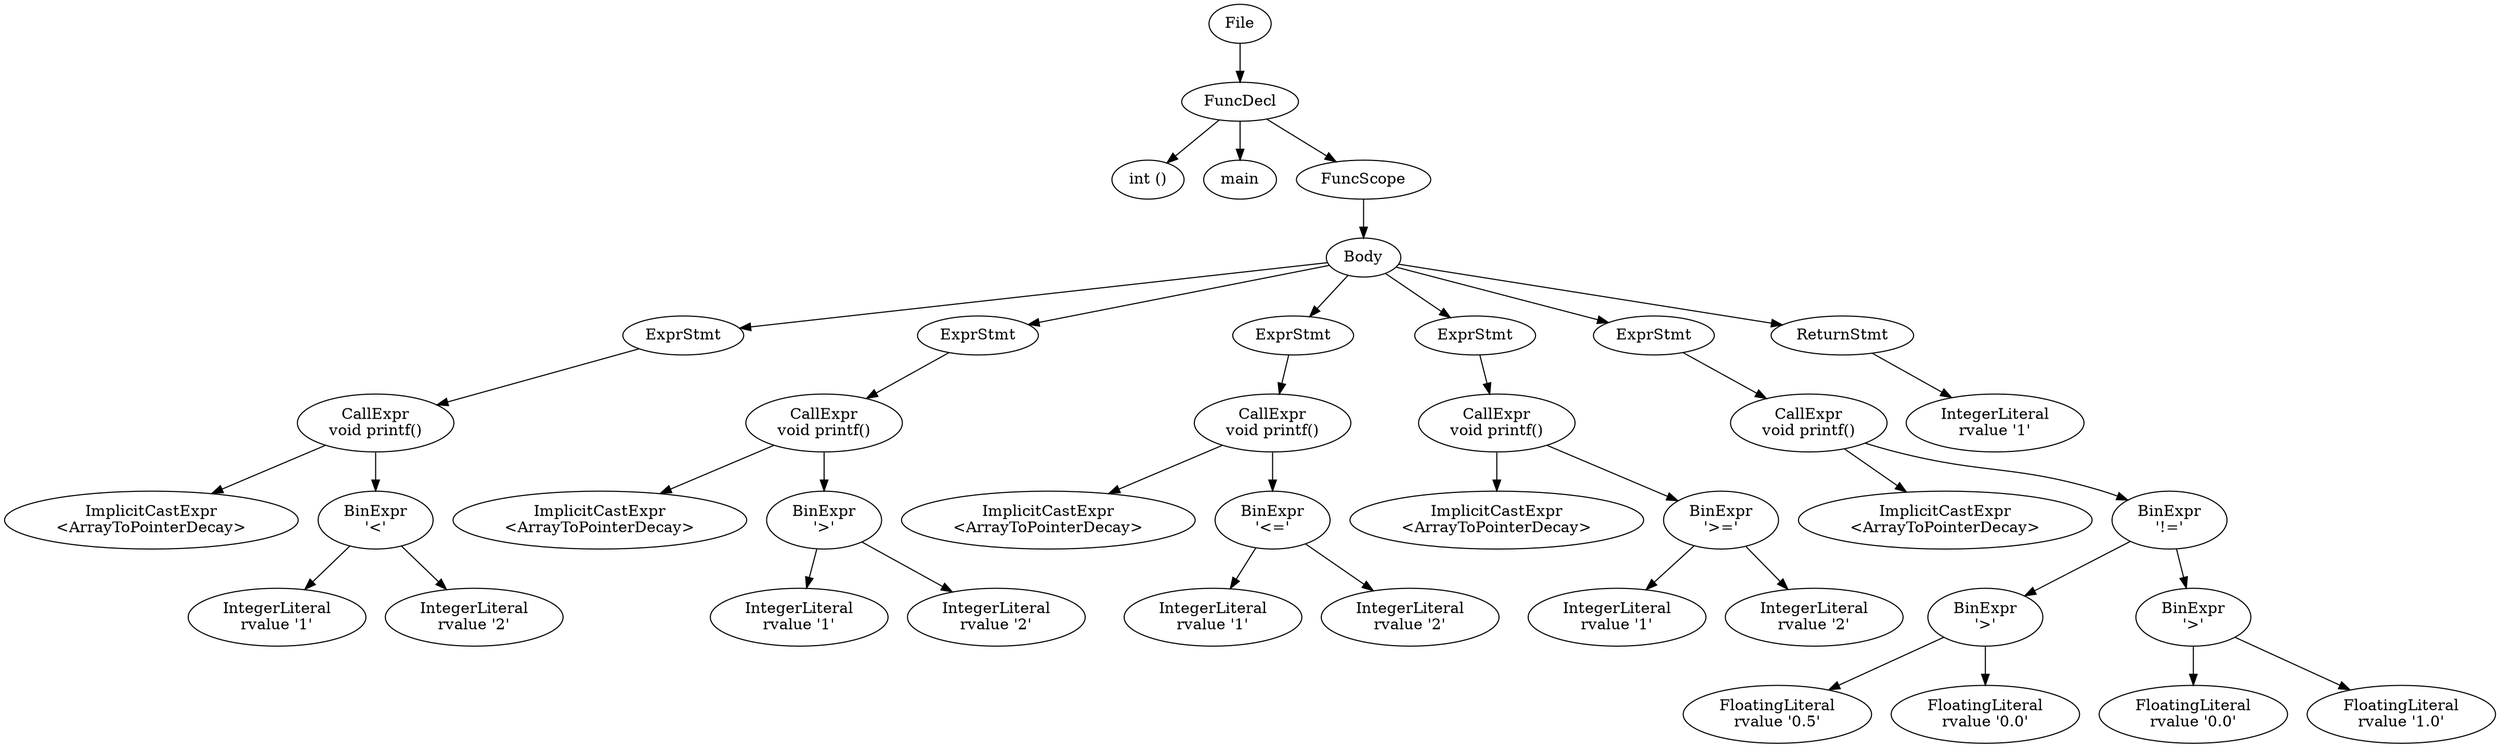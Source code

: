 digraph {n0 [label="File"];
n1 [label="FuncDecl"];
n2 [label="int ()"];
n3 [label="main"];
n4 [label="FuncScope"];
n6 [label="Body"];
n8 [label="ExprStmt"];
n9 [label="CallExpr
void printf()"];
n11 [label="ImplicitCastExpr
<ArrayToPointerDecay>"];
n13 [label="BinExpr
'<'"];
n14 [label="IntegerLiteral
rvalue '1'"];
n15 [label="IntegerLiteral
rvalue '2'"];
n16 [label="ExprStmt"];
n17 [label="CallExpr
void printf()"];
n19 [label="ImplicitCastExpr
<ArrayToPointerDecay>"];
n21 [label="BinExpr
'>'"];
n22 [label="IntegerLiteral
rvalue '1'"];
n23 [label="IntegerLiteral
rvalue '2'"];
n24 [label="ExprStmt"];
n25 [label="CallExpr
void printf()"];
n27 [label="ImplicitCastExpr
<ArrayToPointerDecay>"];
n29 [label="BinExpr
'<='"];
n30 [label="IntegerLiteral
rvalue '1'"];
n31 [label="IntegerLiteral
rvalue '2'"];
n32 [label="ExprStmt"];
n33 [label="CallExpr
void printf()"];
n35 [label="ImplicitCastExpr
<ArrayToPointerDecay>"];
n37 [label="BinExpr
'>='"];
n38 [label="IntegerLiteral
rvalue '1'"];
n39 [label="IntegerLiteral
rvalue '2'"];
n40 [label="ExprStmt"];
n41 [label="CallExpr
void printf()"];
n43 [label="ImplicitCastExpr
<ArrayToPointerDecay>"];
n45 [label="BinExpr
'!='"];
n46 [label="BinExpr
'>'"];
n47 [label="FloatingLiteral
rvalue '0.5'"];
n48 [label="FloatingLiteral
rvalue '0.0'"];
n49 [label="BinExpr
'>'"];
n50 [label="FloatingLiteral
rvalue '0.0'"];
n51 [label="FloatingLiteral
rvalue '1.0'"];
n52 [label="ReturnStmt"];
n53 [label="IntegerLiteral
rvalue '1'"];
n0 -> n1
n1 -> n2
n1 -> n3
n1 -> n4
n4 -> n6
n6 -> n8
n8 -> n9
n9 -> n11
n9 -> n13
n13 -> n14
n13 -> n15
n6 -> n16
n16 -> n17
n17 -> n19
n17 -> n21
n21 -> n22
n21 -> n23
n6 -> n24
n24 -> n25
n25 -> n27
n25 -> n29
n29 -> n30
n29 -> n31
n6 -> n32
n32 -> n33
n33 -> n35
n33 -> n37
n37 -> n38
n37 -> n39
n6 -> n40
n40 -> n41
n41 -> n43
n41 -> n45
n45 -> n46
n46 -> n47
n46 -> n48
n45 -> n49
n49 -> n50
n49 -> n51
n6 -> n52
n52 -> n53
}